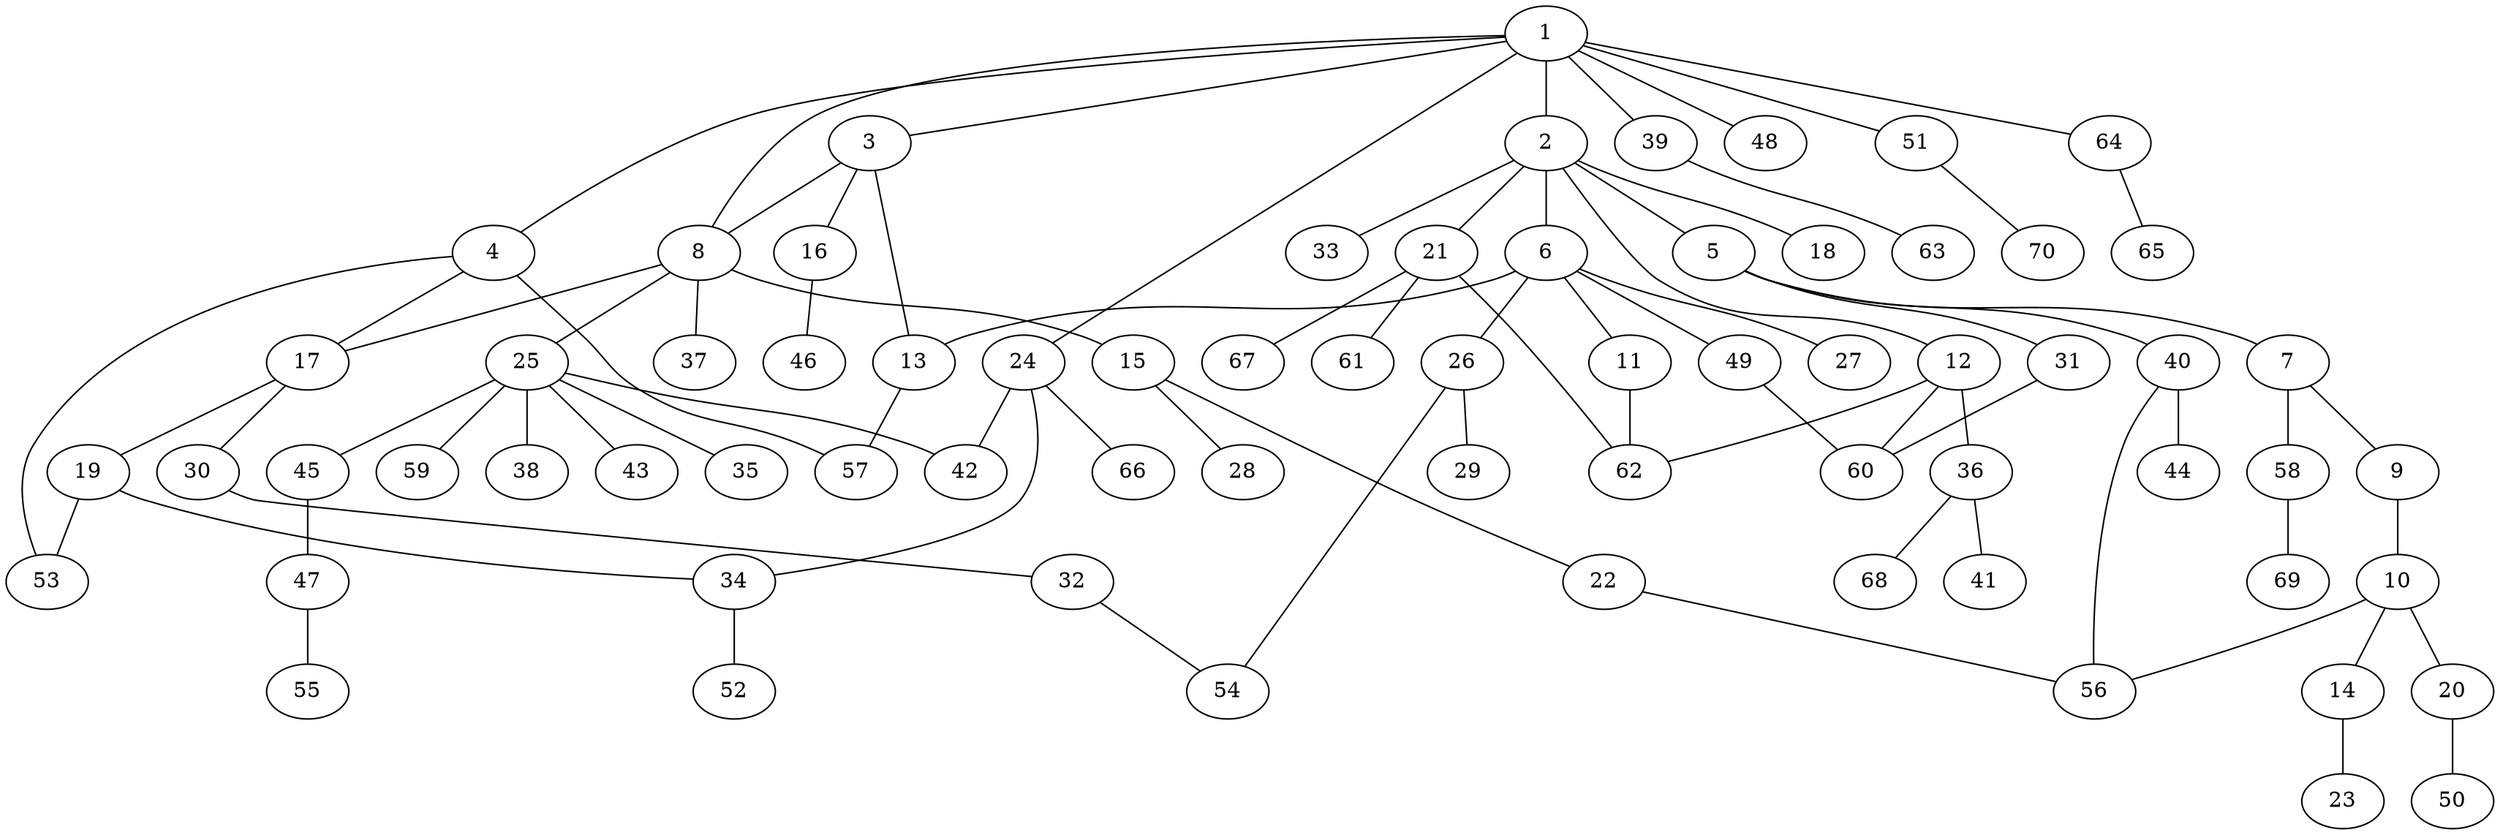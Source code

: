 graph graphname {1--2
1--3
1--4
1--8
1--24
1--39
1--48
1--51
1--64
2--5
2--6
2--12
2--18
2--21
2--33
3--8
3--13
3--16
4--17
4--53
4--57
5--7
5--31
5--40
6--11
6--13
6--26
6--27
6--49
7--9
7--58
8--15
8--17
8--25
8--37
9--10
10--14
10--20
10--56
11--62
12--36
12--60
12--62
13--57
14--23
15--22
15--28
16--46
17--19
17--30
19--34
19--53
20--50
21--61
21--62
21--67
22--56
24--34
24--42
24--66
25--35
25--38
25--42
25--43
25--45
25--59
26--29
26--54
30--32
31--60
32--54
34--52
36--41
36--68
39--63
40--44
40--56
45--47
47--55
49--60
51--70
58--69
64--65
}